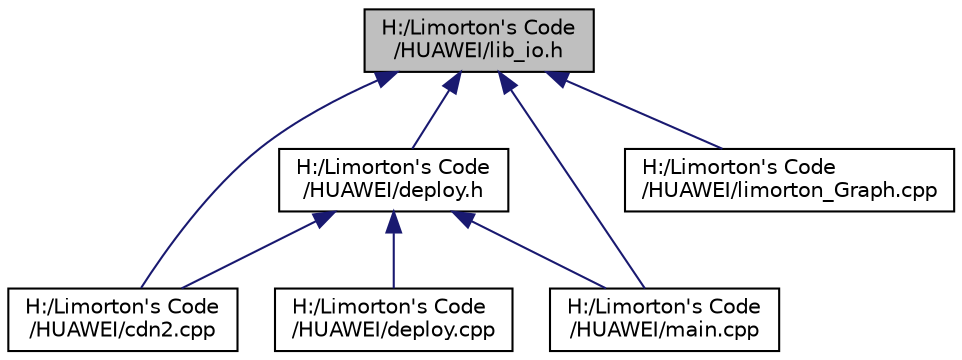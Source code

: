 digraph "H:/Limorton&apos;s Code/HUAWEI/lib_io.h"
{
  edge [fontname="Helvetica",fontsize="10",labelfontname="Helvetica",labelfontsize="10"];
  node [fontname="Helvetica",fontsize="10",shape=record];
  Node1 [label="H:/Limorton's Code\l/HUAWEI/lib_io.h",height=0.2,width=0.4,color="black", fillcolor="grey75", style="filled", fontcolor="black"];
  Node1 -> Node2 [dir="back",color="midnightblue",fontsize="10",style="solid",fontname="Helvetica"];
  Node2 [label="H:/Limorton's Code\l/HUAWEI/deploy.h",height=0.2,width=0.4,color="black", fillcolor="white", style="filled",URL="$deploy_8h.html"];
  Node2 -> Node3 [dir="back",color="midnightblue",fontsize="10",style="solid",fontname="Helvetica"];
  Node3 [label="H:/Limorton's Code\l/HUAWEI/cdn2.cpp",height=0.2,width=0.4,color="black", fillcolor="white", style="filled",URL="$cdn2_8cpp.html"];
  Node2 -> Node4 [dir="back",color="midnightblue",fontsize="10",style="solid",fontname="Helvetica"];
  Node4 [label="H:/Limorton's Code\l/HUAWEI/deploy.cpp",height=0.2,width=0.4,color="black", fillcolor="white", style="filled",URL="$deploy_8cpp.html"];
  Node2 -> Node5 [dir="back",color="midnightblue",fontsize="10",style="solid",fontname="Helvetica"];
  Node5 [label="H:/Limorton's Code\l/HUAWEI/main.cpp",height=0.2,width=0.4,color="black", fillcolor="white", style="filled",URL="$main_8cpp.html"];
  Node1 -> Node3 [dir="back",color="midnightblue",fontsize="10",style="solid",fontname="Helvetica"];
  Node1 -> Node6 [dir="back",color="midnightblue",fontsize="10",style="solid",fontname="Helvetica"];
  Node6 [label="H:/Limorton's Code\l/HUAWEI/limorton_Graph.cpp",height=0.2,width=0.4,color="black", fillcolor="white", style="filled",URL="$limorton___graph_8cpp.html"];
  Node1 -> Node5 [dir="back",color="midnightblue",fontsize="10",style="solid",fontname="Helvetica"];
}

